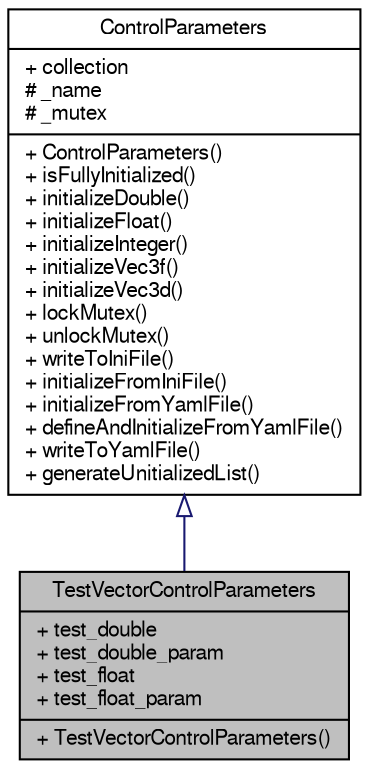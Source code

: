 digraph "TestVectorControlParameters"
{
  edge [fontname="FreeSans",fontsize="10",labelfontname="FreeSans",labelfontsize="10"];
  node [fontname="FreeSans",fontsize="10",shape=record];
  Node1 [label="{TestVectorControlParameters\n|+ test_double\l+ test_double_param\l+ test_float\l+ test_float_param\l|+ TestVectorControlParameters()\l}",height=0.2,width=0.4,color="black", fillcolor="grey75", style="filled", fontcolor="black"];
  Node2 -> Node1 [dir="back",color="midnightblue",fontsize="10",style="solid",arrowtail="onormal",fontname="FreeSans"];
  Node2 [label="{ControlParameters\n|+ collection\l# _name\l# _mutex\l|+ ControlParameters()\l+ isFullyInitialized()\l+ initializeDouble()\l+ initializeFloat()\l+ initializeInteger()\l+ initializeVec3f()\l+ initializeVec3d()\l+ lockMutex()\l+ unlockMutex()\l+ writeToIniFile()\l+ initializeFromIniFile()\l+ initializeFromYamlFile()\l+ defineAndInitializeFromYamlFile()\l+ writeToYamlFile()\l+ generateUnitializedList()\l}",height=0.2,width=0.4,color="black", fillcolor="white", style="filled",URL="$d8/d86/class_control_parameters.html"];
}
